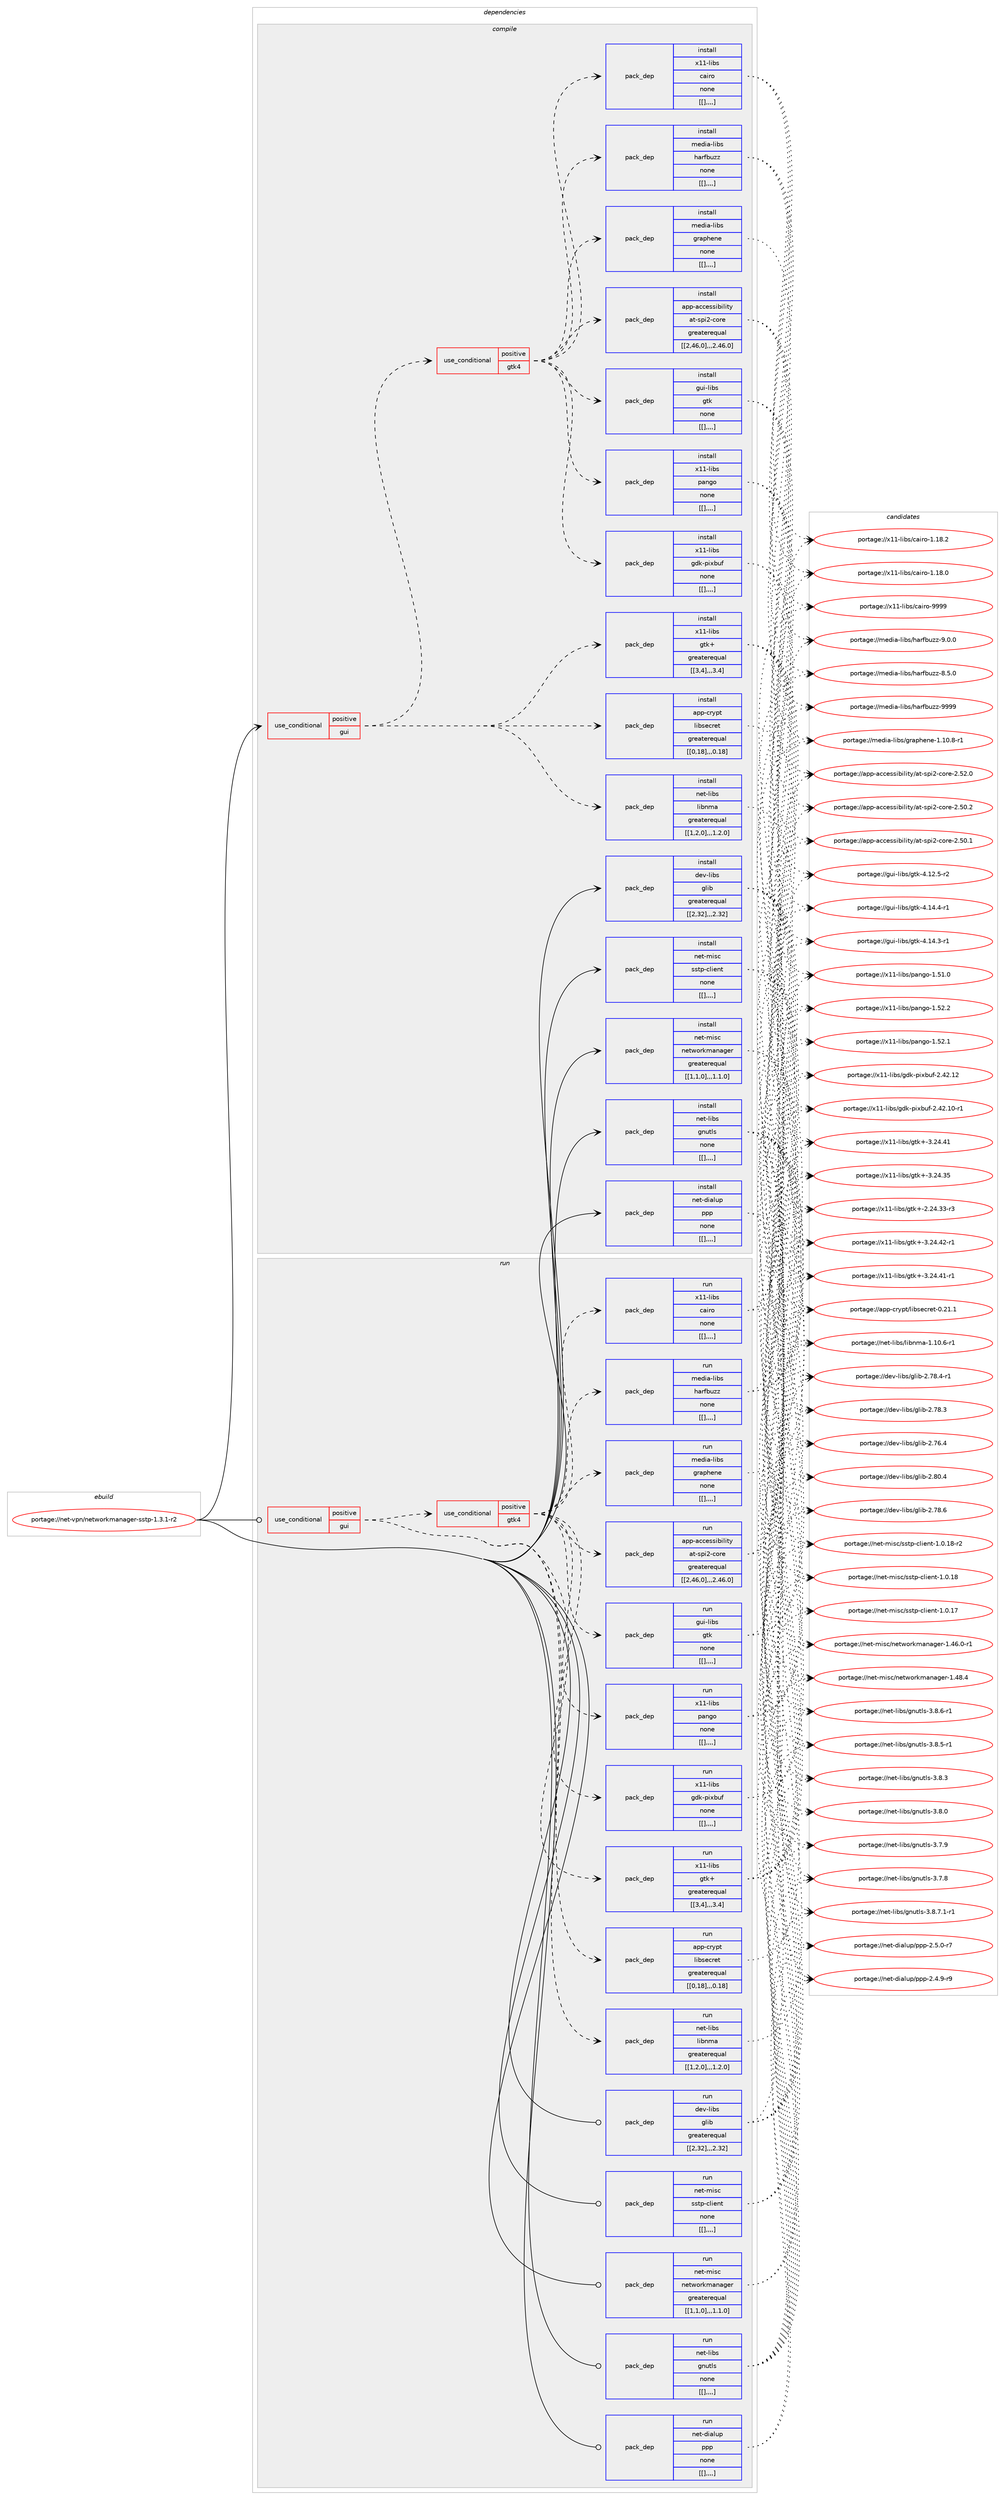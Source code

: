 digraph prolog {

# *************
# Graph options
# *************

newrank=true;
concentrate=true;
compound=true;
graph [rankdir=LR,fontname=Helvetica,fontsize=10,ranksep=1.5];#, ranksep=2.5, nodesep=0.2];
edge  [arrowhead=vee];
node  [fontname=Helvetica,fontsize=10];

# **********
# The ebuild
# **********

subgraph cluster_leftcol {
color=gray;
label=<<i>ebuild</i>>;
id [label="portage://net-vpn/networkmanager-sstp-1.3.1-r2", color=red, width=4, href="../net-vpn/networkmanager-sstp-1.3.1-r2.svg"];
}

# ****************
# The dependencies
# ****************

subgraph cluster_midcol {
color=gray;
label=<<i>dependencies</i>>;
subgraph cluster_compile {
fillcolor="#eeeeee";
style=filled;
label=<<i>compile</i>>;
subgraph cond105938 {
dependency402486 [label=<<TABLE BORDER="0" CELLBORDER="1" CELLSPACING="0" CELLPADDING="4"><TR><TD ROWSPAN="3" CELLPADDING="10">use_conditional</TD></TR><TR><TD>positive</TD></TR><TR><TD>gui</TD></TR></TABLE>>, shape=none, color=red];
subgraph pack293611 {
dependency402487 [label=<<TABLE BORDER="0" CELLBORDER="1" CELLSPACING="0" CELLPADDING="4" WIDTH="220"><TR><TD ROWSPAN="6" CELLPADDING="30">pack_dep</TD></TR><TR><TD WIDTH="110">install</TD></TR><TR><TD>net-libs</TD></TR><TR><TD>libnma</TD></TR><TR><TD>greaterequal</TD></TR><TR><TD>[[1,2,0],,,1.2.0]</TD></TR></TABLE>>, shape=none, color=blue];
}
dependency402486:e -> dependency402487:w [weight=20,style="dashed",arrowhead="vee"];
subgraph pack293612 {
dependency402488 [label=<<TABLE BORDER="0" CELLBORDER="1" CELLSPACING="0" CELLPADDING="4" WIDTH="220"><TR><TD ROWSPAN="6" CELLPADDING="30">pack_dep</TD></TR><TR><TD WIDTH="110">install</TD></TR><TR><TD>app-crypt</TD></TR><TR><TD>libsecret</TD></TR><TR><TD>greaterequal</TD></TR><TR><TD>[[0,18],,,0.18]</TD></TR></TABLE>>, shape=none, color=blue];
}
dependency402486:e -> dependency402488:w [weight=20,style="dashed",arrowhead="vee"];
subgraph pack293613 {
dependency402489 [label=<<TABLE BORDER="0" CELLBORDER="1" CELLSPACING="0" CELLPADDING="4" WIDTH="220"><TR><TD ROWSPAN="6" CELLPADDING="30">pack_dep</TD></TR><TR><TD WIDTH="110">install</TD></TR><TR><TD>x11-libs</TD></TR><TR><TD>gtk+</TD></TR><TR><TD>greaterequal</TD></TR><TR><TD>[[3,4],,,3.4]</TD></TR></TABLE>>, shape=none, color=blue];
}
dependency402486:e -> dependency402489:w [weight=20,style="dashed",arrowhead="vee"];
subgraph cond105939 {
dependency402490 [label=<<TABLE BORDER="0" CELLBORDER="1" CELLSPACING="0" CELLPADDING="4"><TR><TD ROWSPAN="3" CELLPADDING="10">use_conditional</TD></TR><TR><TD>positive</TD></TR><TR><TD>gtk4</TD></TR></TABLE>>, shape=none, color=red];
subgraph pack293614 {
dependency402491 [label=<<TABLE BORDER="0" CELLBORDER="1" CELLSPACING="0" CELLPADDING="4" WIDTH="220"><TR><TD ROWSPAN="6" CELLPADDING="30">pack_dep</TD></TR><TR><TD WIDTH="110">install</TD></TR><TR><TD>app-accessibility</TD></TR><TR><TD>at-spi2-core</TD></TR><TR><TD>greaterequal</TD></TR><TR><TD>[[2,46,0],,,2.46.0]</TD></TR></TABLE>>, shape=none, color=blue];
}
dependency402490:e -> dependency402491:w [weight=20,style="dashed",arrowhead="vee"];
subgraph pack293615 {
dependency402492 [label=<<TABLE BORDER="0" CELLBORDER="1" CELLSPACING="0" CELLPADDING="4" WIDTH="220"><TR><TD ROWSPAN="6" CELLPADDING="30">pack_dep</TD></TR><TR><TD WIDTH="110">install</TD></TR><TR><TD>media-libs</TD></TR><TR><TD>graphene</TD></TR><TR><TD>none</TD></TR><TR><TD>[[],,,,]</TD></TR></TABLE>>, shape=none, color=blue];
}
dependency402490:e -> dependency402492:w [weight=20,style="dashed",arrowhead="vee"];
subgraph pack293616 {
dependency402493 [label=<<TABLE BORDER="0" CELLBORDER="1" CELLSPACING="0" CELLPADDING="4" WIDTH="220"><TR><TD ROWSPAN="6" CELLPADDING="30">pack_dep</TD></TR><TR><TD WIDTH="110">install</TD></TR><TR><TD>media-libs</TD></TR><TR><TD>harfbuzz</TD></TR><TR><TD>none</TD></TR><TR><TD>[[],,,,]</TD></TR></TABLE>>, shape=none, color=blue];
}
dependency402490:e -> dependency402493:w [weight=20,style="dashed",arrowhead="vee"];
subgraph pack293617 {
dependency402494 [label=<<TABLE BORDER="0" CELLBORDER="1" CELLSPACING="0" CELLPADDING="4" WIDTH="220"><TR><TD ROWSPAN="6" CELLPADDING="30">pack_dep</TD></TR><TR><TD WIDTH="110">install</TD></TR><TR><TD>x11-libs</TD></TR><TR><TD>cairo</TD></TR><TR><TD>none</TD></TR><TR><TD>[[],,,,]</TD></TR></TABLE>>, shape=none, color=blue];
}
dependency402490:e -> dependency402494:w [weight=20,style="dashed",arrowhead="vee"];
subgraph pack293618 {
dependency402495 [label=<<TABLE BORDER="0" CELLBORDER="1" CELLSPACING="0" CELLPADDING="4" WIDTH="220"><TR><TD ROWSPAN="6" CELLPADDING="30">pack_dep</TD></TR><TR><TD WIDTH="110">install</TD></TR><TR><TD>x11-libs</TD></TR><TR><TD>gdk-pixbuf</TD></TR><TR><TD>none</TD></TR><TR><TD>[[],,,,]</TD></TR></TABLE>>, shape=none, color=blue];
}
dependency402490:e -> dependency402495:w [weight=20,style="dashed",arrowhead="vee"];
subgraph pack293619 {
dependency402496 [label=<<TABLE BORDER="0" CELLBORDER="1" CELLSPACING="0" CELLPADDING="4" WIDTH="220"><TR><TD ROWSPAN="6" CELLPADDING="30">pack_dep</TD></TR><TR><TD WIDTH="110">install</TD></TR><TR><TD>x11-libs</TD></TR><TR><TD>pango</TD></TR><TR><TD>none</TD></TR><TR><TD>[[],,,,]</TD></TR></TABLE>>, shape=none, color=blue];
}
dependency402490:e -> dependency402496:w [weight=20,style="dashed",arrowhead="vee"];
subgraph pack293620 {
dependency402497 [label=<<TABLE BORDER="0" CELLBORDER="1" CELLSPACING="0" CELLPADDING="4" WIDTH="220"><TR><TD ROWSPAN="6" CELLPADDING="30">pack_dep</TD></TR><TR><TD WIDTH="110">install</TD></TR><TR><TD>gui-libs</TD></TR><TR><TD>gtk</TD></TR><TR><TD>none</TD></TR><TR><TD>[[],,,,]</TD></TR></TABLE>>, shape=none, color=blue];
}
dependency402490:e -> dependency402497:w [weight=20,style="dashed",arrowhead="vee"];
}
dependency402486:e -> dependency402490:w [weight=20,style="dashed",arrowhead="vee"];
}
id:e -> dependency402486:w [weight=20,style="solid",arrowhead="vee"];
subgraph pack293621 {
dependency402498 [label=<<TABLE BORDER="0" CELLBORDER="1" CELLSPACING="0" CELLPADDING="4" WIDTH="220"><TR><TD ROWSPAN="6" CELLPADDING="30">pack_dep</TD></TR><TR><TD WIDTH="110">install</TD></TR><TR><TD>dev-libs</TD></TR><TR><TD>glib</TD></TR><TR><TD>greaterequal</TD></TR><TR><TD>[[2,32],,,2.32]</TD></TR></TABLE>>, shape=none, color=blue];
}
id:e -> dependency402498:w [weight=20,style="solid",arrowhead="vee"];
subgraph pack293622 {
dependency402499 [label=<<TABLE BORDER="0" CELLBORDER="1" CELLSPACING="0" CELLPADDING="4" WIDTH="220"><TR><TD ROWSPAN="6" CELLPADDING="30">pack_dep</TD></TR><TR><TD WIDTH="110">install</TD></TR><TR><TD>net-dialup</TD></TR><TR><TD>ppp</TD></TR><TR><TD>none</TD></TR><TR><TD>[[],,,,]</TD></TR></TABLE>>, shape=none, color=blue];
}
id:e -> dependency402499:w [weight=20,style="solid",arrowhead="vee"];
subgraph pack293623 {
dependency402500 [label=<<TABLE BORDER="0" CELLBORDER="1" CELLSPACING="0" CELLPADDING="4" WIDTH="220"><TR><TD ROWSPAN="6" CELLPADDING="30">pack_dep</TD></TR><TR><TD WIDTH="110">install</TD></TR><TR><TD>net-libs</TD></TR><TR><TD>gnutls</TD></TR><TR><TD>none</TD></TR><TR><TD>[[],,,,]</TD></TR></TABLE>>, shape=none, color=blue];
}
id:e -> dependency402500:w [weight=20,style="solid",arrowhead="vee"];
subgraph pack293624 {
dependency402501 [label=<<TABLE BORDER="0" CELLBORDER="1" CELLSPACING="0" CELLPADDING="4" WIDTH="220"><TR><TD ROWSPAN="6" CELLPADDING="30">pack_dep</TD></TR><TR><TD WIDTH="110">install</TD></TR><TR><TD>net-misc</TD></TR><TR><TD>networkmanager</TD></TR><TR><TD>greaterequal</TD></TR><TR><TD>[[1,1,0],,,1.1.0]</TD></TR></TABLE>>, shape=none, color=blue];
}
id:e -> dependency402501:w [weight=20,style="solid",arrowhead="vee"];
subgraph pack293625 {
dependency402502 [label=<<TABLE BORDER="0" CELLBORDER="1" CELLSPACING="0" CELLPADDING="4" WIDTH="220"><TR><TD ROWSPAN="6" CELLPADDING="30">pack_dep</TD></TR><TR><TD WIDTH="110">install</TD></TR><TR><TD>net-misc</TD></TR><TR><TD>sstp-client</TD></TR><TR><TD>none</TD></TR><TR><TD>[[],,,,]</TD></TR></TABLE>>, shape=none, color=blue];
}
id:e -> dependency402502:w [weight=20,style="solid",arrowhead="vee"];
}
subgraph cluster_compileandrun {
fillcolor="#eeeeee";
style=filled;
label=<<i>compile and run</i>>;
}
subgraph cluster_run {
fillcolor="#eeeeee";
style=filled;
label=<<i>run</i>>;
subgraph cond105940 {
dependency402503 [label=<<TABLE BORDER="0" CELLBORDER="1" CELLSPACING="0" CELLPADDING="4"><TR><TD ROWSPAN="3" CELLPADDING="10">use_conditional</TD></TR><TR><TD>positive</TD></TR><TR><TD>gui</TD></TR></TABLE>>, shape=none, color=red];
subgraph pack293626 {
dependency402504 [label=<<TABLE BORDER="0" CELLBORDER="1" CELLSPACING="0" CELLPADDING="4" WIDTH="220"><TR><TD ROWSPAN="6" CELLPADDING="30">pack_dep</TD></TR><TR><TD WIDTH="110">run</TD></TR><TR><TD>net-libs</TD></TR><TR><TD>libnma</TD></TR><TR><TD>greaterequal</TD></TR><TR><TD>[[1,2,0],,,1.2.0]</TD></TR></TABLE>>, shape=none, color=blue];
}
dependency402503:e -> dependency402504:w [weight=20,style="dashed",arrowhead="vee"];
subgraph pack293627 {
dependency402505 [label=<<TABLE BORDER="0" CELLBORDER="1" CELLSPACING="0" CELLPADDING="4" WIDTH="220"><TR><TD ROWSPAN="6" CELLPADDING="30">pack_dep</TD></TR><TR><TD WIDTH="110">run</TD></TR><TR><TD>app-crypt</TD></TR><TR><TD>libsecret</TD></TR><TR><TD>greaterequal</TD></TR><TR><TD>[[0,18],,,0.18]</TD></TR></TABLE>>, shape=none, color=blue];
}
dependency402503:e -> dependency402505:w [weight=20,style="dashed",arrowhead="vee"];
subgraph pack293628 {
dependency402506 [label=<<TABLE BORDER="0" CELLBORDER="1" CELLSPACING="0" CELLPADDING="4" WIDTH="220"><TR><TD ROWSPAN="6" CELLPADDING="30">pack_dep</TD></TR><TR><TD WIDTH="110">run</TD></TR><TR><TD>x11-libs</TD></TR><TR><TD>gtk+</TD></TR><TR><TD>greaterequal</TD></TR><TR><TD>[[3,4],,,3.4]</TD></TR></TABLE>>, shape=none, color=blue];
}
dependency402503:e -> dependency402506:w [weight=20,style="dashed",arrowhead="vee"];
subgraph cond105941 {
dependency402507 [label=<<TABLE BORDER="0" CELLBORDER="1" CELLSPACING="0" CELLPADDING="4"><TR><TD ROWSPAN="3" CELLPADDING="10">use_conditional</TD></TR><TR><TD>positive</TD></TR><TR><TD>gtk4</TD></TR></TABLE>>, shape=none, color=red];
subgraph pack293629 {
dependency402508 [label=<<TABLE BORDER="0" CELLBORDER="1" CELLSPACING="0" CELLPADDING="4" WIDTH="220"><TR><TD ROWSPAN="6" CELLPADDING="30">pack_dep</TD></TR><TR><TD WIDTH="110">run</TD></TR><TR><TD>app-accessibility</TD></TR><TR><TD>at-spi2-core</TD></TR><TR><TD>greaterequal</TD></TR><TR><TD>[[2,46,0],,,2.46.0]</TD></TR></TABLE>>, shape=none, color=blue];
}
dependency402507:e -> dependency402508:w [weight=20,style="dashed",arrowhead="vee"];
subgraph pack293630 {
dependency402509 [label=<<TABLE BORDER="0" CELLBORDER="1" CELLSPACING="0" CELLPADDING="4" WIDTH="220"><TR><TD ROWSPAN="6" CELLPADDING="30">pack_dep</TD></TR><TR><TD WIDTH="110">run</TD></TR><TR><TD>media-libs</TD></TR><TR><TD>graphene</TD></TR><TR><TD>none</TD></TR><TR><TD>[[],,,,]</TD></TR></TABLE>>, shape=none, color=blue];
}
dependency402507:e -> dependency402509:w [weight=20,style="dashed",arrowhead="vee"];
subgraph pack293631 {
dependency402510 [label=<<TABLE BORDER="0" CELLBORDER="1" CELLSPACING="0" CELLPADDING="4" WIDTH="220"><TR><TD ROWSPAN="6" CELLPADDING="30">pack_dep</TD></TR><TR><TD WIDTH="110">run</TD></TR><TR><TD>media-libs</TD></TR><TR><TD>harfbuzz</TD></TR><TR><TD>none</TD></TR><TR><TD>[[],,,,]</TD></TR></TABLE>>, shape=none, color=blue];
}
dependency402507:e -> dependency402510:w [weight=20,style="dashed",arrowhead="vee"];
subgraph pack293632 {
dependency402511 [label=<<TABLE BORDER="0" CELLBORDER="1" CELLSPACING="0" CELLPADDING="4" WIDTH="220"><TR><TD ROWSPAN="6" CELLPADDING="30">pack_dep</TD></TR><TR><TD WIDTH="110">run</TD></TR><TR><TD>x11-libs</TD></TR><TR><TD>cairo</TD></TR><TR><TD>none</TD></TR><TR><TD>[[],,,,]</TD></TR></TABLE>>, shape=none, color=blue];
}
dependency402507:e -> dependency402511:w [weight=20,style="dashed",arrowhead="vee"];
subgraph pack293633 {
dependency402512 [label=<<TABLE BORDER="0" CELLBORDER="1" CELLSPACING="0" CELLPADDING="4" WIDTH="220"><TR><TD ROWSPAN="6" CELLPADDING="30">pack_dep</TD></TR><TR><TD WIDTH="110">run</TD></TR><TR><TD>x11-libs</TD></TR><TR><TD>gdk-pixbuf</TD></TR><TR><TD>none</TD></TR><TR><TD>[[],,,,]</TD></TR></TABLE>>, shape=none, color=blue];
}
dependency402507:e -> dependency402512:w [weight=20,style="dashed",arrowhead="vee"];
subgraph pack293634 {
dependency402513 [label=<<TABLE BORDER="0" CELLBORDER="1" CELLSPACING="0" CELLPADDING="4" WIDTH="220"><TR><TD ROWSPAN="6" CELLPADDING="30">pack_dep</TD></TR><TR><TD WIDTH="110">run</TD></TR><TR><TD>x11-libs</TD></TR><TR><TD>pango</TD></TR><TR><TD>none</TD></TR><TR><TD>[[],,,,]</TD></TR></TABLE>>, shape=none, color=blue];
}
dependency402507:e -> dependency402513:w [weight=20,style="dashed",arrowhead="vee"];
subgraph pack293635 {
dependency402514 [label=<<TABLE BORDER="0" CELLBORDER="1" CELLSPACING="0" CELLPADDING="4" WIDTH="220"><TR><TD ROWSPAN="6" CELLPADDING="30">pack_dep</TD></TR><TR><TD WIDTH="110">run</TD></TR><TR><TD>gui-libs</TD></TR><TR><TD>gtk</TD></TR><TR><TD>none</TD></TR><TR><TD>[[],,,,]</TD></TR></TABLE>>, shape=none, color=blue];
}
dependency402507:e -> dependency402514:w [weight=20,style="dashed",arrowhead="vee"];
}
dependency402503:e -> dependency402507:w [weight=20,style="dashed",arrowhead="vee"];
}
id:e -> dependency402503:w [weight=20,style="solid",arrowhead="odot"];
subgraph pack293636 {
dependency402515 [label=<<TABLE BORDER="0" CELLBORDER="1" CELLSPACING="0" CELLPADDING="4" WIDTH="220"><TR><TD ROWSPAN="6" CELLPADDING="30">pack_dep</TD></TR><TR><TD WIDTH="110">run</TD></TR><TR><TD>dev-libs</TD></TR><TR><TD>glib</TD></TR><TR><TD>greaterequal</TD></TR><TR><TD>[[2,32],,,2.32]</TD></TR></TABLE>>, shape=none, color=blue];
}
id:e -> dependency402515:w [weight=20,style="solid",arrowhead="odot"];
subgraph pack293637 {
dependency402516 [label=<<TABLE BORDER="0" CELLBORDER="1" CELLSPACING="0" CELLPADDING="4" WIDTH="220"><TR><TD ROWSPAN="6" CELLPADDING="30">pack_dep</TD></TR><TR><TD WIDTH="110">run</TD></TR><TR><TD>net-dialup</TD></TR><TR><TD>ppp</TD></TR><TR><TD>none</TD></TR><TR><TD>[[],,,,]</TD></TR></TABLE>>, shape=none, color=blue];
}
id:e -> dependency402516:w [weight=20,style="solid",arrowhead="odot"];
subgraph pack293638 {
dependency402517 [label=<<TABLE BORDER="0" CELLBORDER="1" CELLSPACING="0" CELLPADDING="4" WIDTH="220"><TR><TD ROWSPAN="6" CELLPADDING="30">pack_dep</TD></TR><TR><TD WIDTH="110">run</TD></TR><TR><TD>net-libs</TD></TR><TR><TD>gnutls</TD></TR><TR><TD>none</TD></TR><TR><TD>[[],,,,]</TD></TR></TABLE>>, shape=none, color=blue];
}
id:e -> dependency402517:w [weight=20,style="solid",arrowhead="odot"];
subgraph pack293639 {
dependency402518 [label=<<TABLE BORDER="0" CELLBORDER="1" CELLSPACING="0" CELLPADDING="4" WIDTH="220"><TR><TD ROWSPAN="6" CELLPADDING="30">pack_dep</TD></TR><TR><TD WIDTH="110">run</TD></TR><TR><TD>net-misc</TD></TR><TR><TD>networkmanager</TD></TR><TR><TD>greaterequal</TD></TR><TR><TD>[[1,1,0],,,1.1.0]</TD></TR></TABLE>>, shape=none, color=blue];
}
id:e -> dependency402518:w [weight=20,style="solid",arrowhead="odot"];
subgraph pack293640 {
dependency402519 [label=<<TABLE BORDER="0" CELLBORDER="1" CELLSPACING="0" CELLPADDING="4" WIDTH="220"><TR><TD ROWSPAN="6" CELLPADDING="30">pack_dep</TD></TR><TR><TD WIDTH="110">run</TD></TR><TR><TD>net-misc</TD></TR><TR><TD>sstp-client</TD></TR><TR><TD>none</TD></TR><TR><TD>[[],,,,]</TD></TR></TABLE>>, shape=none, color=blue];
}
id:e -> dependency402519:w [weight=20,style="solid",arrowhead="odot"];
}
}

# **************
# The candidates
# **************

subgraph cluster_choices {
rank=same;
color=gray;
label=<<i>candidates</i>>;

subgraph choice293611 {
color=black;
nodesep=1;
choice1101011164510810598115471081059811010997454946494846544511449 [label="portage://net-libs/libnma-1.10.6-r1", color=red, width=4,href="../net-libs/libnma-1.10.6-r1.svg"];
dependency402487:e -> choice1101011164510810598115471081059811010997454946494846544511449:w [style=dotted,weight="100"];
}
subgraph choice293612 {
color=black;
nodesep=1;
choice97112112459911412111211647108105981151019911410111645484650494649 [label="portage://app-crypt/libsecret-0.21.1", color=red, width=4,href="../app-crypt/libsecret-0.21.1.svg"];
dependency402488:e -> choice97112112459911412111211647108105981151019911410111645484650494649:w [style=dotted,weight="100"];
}
subgraph choice293613 {
color=black;
nodesep=1;
choice12049494510810598115471031161074345514650524652504511449 [label="portage://x11-libs/gtk+-3.24.42-r1", color=red, width=4,href="../x11-libs/gtk+-3.24.42-r1.svg"];
choice12049494510810598115471031161074345514650524652494511449 [label="portage://x11-libs/gtk+-3.24.41-r1", color=red, width=4,href="../x11-libs/gtk+-3.24.41-r1.svg"];
choice1204949451081059811547103116107434551465052465249 [label="portage://x11-libs/gtk+-3.24.41", color=red, width=4,href="../x11-libs/gtk+-3.24.41.svg"];
choice1204949451081059811547103116107434551465052465153 [label="portage://x11-libs/gtk+-3.24.35", color=red, width=4,href="../x11-libs/gtk+-3.24.35.svg"];
choice12049494510810598115471031161074345504650524651514511451 [label="portage://x11-libs/gtk+-2.24.33-r3", color=red, width=4,href="../x11-libs/gtk+-2.24.33-r3.svg"];
dependency402489:e -> choice12049494510810598115471031161074345514650524652504511449:w [style=dotted,weight="100"];
dependency402489:e -> choice12049494510810598115471031161074345514650524652494511449:w [style=dotted,weight="100"];
dependency402489:e -> choice1204949451081059811547103116107434551465052465249:w [style=dotted,weight="100"];
dependency402489:e -> choice1204949451081059811547103116107434551465052465153:w [style=dotted,weight="100"];
dependency402489:e -> choice12049494510810598115471031161074345504650524651514511451:w [style=dotted,weight="100"];
}
subgraph choice293614 {
color=black;
nodesep=1;
choice97112112459799991011151151059810510810511612147971164511511210550459911111410145504653504648 [label="portage://app-accessibility/at-spi2-core-2.52.0", color=red, width=4,href="../app-accessibility/at-spi2-core-2.52.0.svg"];
choice97112112459799991011151151059810510810511612147971164511511210550459911111410145504653484650 [label="portage://app-accessibility/at-spi2-core-2.50.2", color=red, width=4,href="../app-accessibility/at-spi2-core-2.50.2.svg"];
choice97112112459799991011151151059810510810511612147971164511511210550459911111410145504653484649 [label="portage://app-accessibility/at-spi2-core-2.50.1", color=red, width=4,href="../app-accessibility/at-spi2-core-2.50.1.svg"];
dependency402491:e -> choice97112112459799991011151151059810510810511612147971164511511210550459911111410145504653504648:w [style=dotted,weight="100"];
dependency402491:e -> choice97112112459799991011151151059810510810511612147971164511511210550459911111410145504653484650:w [style=dotted,weight="100"];
dependency402491:e -> choice97112112459799991011151151059810510810511612147971164511511210550459911111410145504653484649:w [style=dotted,weight="100"];
}
subgraph choice293615 {
color=black;
nodesep=1;
choice1091011001059745108105981154710311497112104101110101454946494846564511449 [label="portage://media-libs/graphene-1.10.8-r1", color=red, width=4,href="../media-libs/graphene-1.10.8-r1.svg"];
dependency402492:e -> choice1091011001059745108105981154710311497112104101110101454946494846564511449:w [style=dotted,weight="100"];
}
subgraph choice293616 {
color=black;
nodesep=1;
choice1091011001059745108105981154710497114102981171221224557575757 [label="portage://media-libs/harfbuzz-9999", color=red, width=4,href="../media-libs/harfbuzz-9999.svg"];
choice109101100105974510810598115471049711410298117122122455746484648 [label="portage://media-libs/harfbuzz-9.0.0", color=red, width=4,href="../media-libs/harfbuzz-9.0.0.svg"];
choice109101100105974510810598115471049711410298117122122455646534648 [label="portage://media-libs/harfbuzz-8.5.0", color=red, width=4,href="../media-libs/harfbuzz-8.5.0.svg"];
dependency402493:e -> choice1091011001059745108105981154710497114102981171221224557575757:w [style=dotted,weight="100"];
dependency402493:e -> choice109101100105974510810598115471049711410298117122122455746484648:w [style=dotted,weight="100"];
dependency402493:e -> choice109101100105974510810598115471049711410298117122122455646534648:w [style=dotted,weight="100"];
}
subgraph choice293617 {
color=black;
nodesep=1;
choice120494945108105981154799971051141114557575757 [label="portage://x11-libs/cairo-9999", color=red, width=4,href="../x11-libs/cairo-9999.svg"];
choice1204949451081059811547999710511411145494649564650 [label="portage://x11-libs/cairo-1.18.2", color=red, width=4,href="../x11-libs/cairo-1.18.2.svg"];
choice1204949451081059811547999710511411145494649564648 [label="portage://x11-libs/cairo-1.18.0", color=red, width=4,href="../x11-libs/cairo-1.18.0.svg"];
dependency402494:e -> choice120494945108105981154799971051141114557575757:w [style=dotted,weight="100"];
dependency402494:e -> choice1204949451081059811547999710511411145494649564650:w [style=dotted,weight="100"];
dependency402494:e -> choice1204949451081059811547999710511411145494649564648:w [style=dotted,weight="100"];
}
subgraph choice293618 {
color=black;
nodesep=1;
choice120494945108105981154710310010745112105120981171024550465250464950 [label="portage://x11-libs/gdk-pixbuf-2.42.12", color=red, width=4,href="../x11-libs/gdk-pixbuf-2.42.12.svg"];
choice1204949451081059811547103100107451121051209811710245504652504649484511449 [label="portage://x11-libs/gdk-pixbuf-2.42.10-r1", color=red, width=4,href="../x11-libs/gdk-pixbuf-2.42.10-r1.svg"];
dependency402495:e -> choice120494945108105981154710310010745112105120981171024550465250464950:w [style=dotted,weight="100"];
dependency402495:e -> choice1204949451081059811547103100107451121051209811710245504652504649484511449:w [style=dotted,weight="100"];
}
subgraph choice293619 {
color=black;
nodesep=1;
choice12049494510810598115471129711010311145494653504650 [label="portage://x11-libs/pango-1.52.2", color=red, width=4,href="../x11-libs/pango-1.52.2.svg"];
choice12049494510810598115471129711010311145494653504649 [label="portage://x11-libs/pango-1.52.1", color=red, width=4,href="../x11-libs/pango-1.52.1.svg"];
choice12049494510810598115471129711010311145494653494648 [label="portage://x11-libs/pango-1.51.0", color=red, width=4,href="../x11-libs/pango-1.51.0.svg"];
dependency402496:e -> choice12049494510810598115471129711010311145494653504650:w [style=dotted,weight="100"];
dependency402496:e -> choice12049494510810598115471129711010311145494653504649:w [style=dotted,weight="100"];
dependency402496:e -> choice12049494510810598115471129711010311145494653494648:w [style=dotted,weight="100"];
}
subgraph choice293620 {
color=black;
nodesep=1;
choice103117105451081059811547103116107455246495246524511449 [label="portage://gui-libs/gtk-4.14.4-r1", color=red, width=4,href="../gui-libs/gtk-4.14.4-r1.svg"];
choice103117105451081059811547103116107455246495246514511449 [label="portage://gui-libs/gtk-4.14.3-r1", color=red, width=4,href="../gui-libs/gtk-4.14.3-r1.svg"];
choice103117105451081059811547103116107455246495046534511450 [label="portage://gui-libs/gtk-4.12.5-r2", color=red, width=4,href="../gui-libs/gtk-4.12.5-r2.svg"];
dependency402497:e -> choice103117105451081059811547103116107455246495246524511449:w [style=dotted,weight="100"];
dependency402497:e -> choice103117105451081059811547103116107455246495246514511449:w [style=dotted,weight="100"];
dependency402497:e -> choice103117105451081059811547103116107455246495046534511450:w [style=dotted,weight="100"];
}
subgraph choice293621 {
color=black;
nodesep=1;
choice1001011184510810598115471031081059845504656484652 [label="portage://dev-libs/glib-2.80.4", color=red, width=4,href="../dev-libs/glib-2.80.4.svg"];
choice1001011184510810598115471031081059845504655564654 [label="portage://dev-libs/glib-2.78.6", color=red, width=4,href="../dev-libs/glib-2.78.6.svg"];
choice10010111845108105981154710310810598455046555646524511449 [label="portage://dev-libs/glib-2.78.4-r1", color=red, width=4,href="../dev-libs/glib-2.78.4-r1.svg"];
choice1001011184510810598115471031081059845504655564651 [label="portage://dev-libs/glib-2.78.3", color=red, width=4,href="../dev-libs/glib-2.78.3.svg"];
choice1001011184510810598115471031081059845504655544652 [label="portage://dev-libs/glib-2.76.4", color=red, width=4,href="../dev-libs/glib-2.76.4.svg"];
dependency402498:e -> choice1001011184510810598115471031081059845504656484652:w [style=dotted,weight="100"];
dependency402498:e -> choice1001011184510810598115471031081059845504655564654:w [style=dotted,weight="100"];
dependency402498:e -> choice10010111845108105981154710310810598455046555646524511449:w [style=dotted,weight="100"];
dependency402498:e -> choice1001011184510810598115471031081059845504655564651:w [style=dotted,weight="100"];
dependency402498:e -> choice1001011184510810598115471031081059845504655544652:w [style=dotted,weight="100"];
}
subgraph choice293622 {
color=black;
nodesep=1;
choice1101011164510010597108117112471121121124550465346484511455 [label="portage://net-dialup/ppp-2.5.0-r7", color=red, width=4,href="../net-dialup/ppp-2.5.0-r7.svg"];
choice1101011164510010597108117112471121121124550465246574511457 [label="portage://net-dialup/ppp-2.4.9-r9", color=red, width=4,href="../net-dialup/ppp-2.4.9-r9.svg"];
dependency402499:e -> choice1101011164510010597108117112471121121124550465346484511455:w [style=dotted,weight="100"];
dependency402499:e -> choice1101011164510010597108117112471121121124550465246574511457:w [style=dotted,weight="100"];
}
subgraph choice293623 {
color=black;
nodesep=1;
choice11010111645108105981154710311011711610811545514656465546494511449 [label="portage://net-libs/gnutls-3.8.7.1-r1", color=red, width=4,href="../net-libs/gnutls-3.8.7.1-r1.svg"];
choice1101011164510810598115471031101171161081154551465646544511449 [label="portage://net-libs/gnutls-3.8.6-r1", color=red, width=4,href="../net-libs/gnutls-3.8.6-r1.svg"];
choice1101011164510810598115471031101171161081154551465646534511449 [label="portage://net-libs/gnutls-3.8.5-r1", color=red, width=4,href="../net-libs/gnutls-3.8.5-r1.svg"];
choice110101116451081059811547103110117116108115455146564651 [label="portage://net-libs/gnutls-3.8.3", color=red, width=4,href="../net-libs/gnutls-3.8.3.svg"];
choice110101116451081059811547103110117116108115455146564648 [label="portage://net-libs/gnutls-3.8.0", color=red, width=4,href="../net-libs/gnutls-3.8.0.svg"];
choice110101116451081059811547103110117116108115455146554657 [label="portage://net-libs/gnutls-3.7.9", color=red, width=4,href="../net-libs/gnutls-3.7.9.svg"];
choice110101116451081059811547103110117116108115455146554656 [label="portage://net-libs/gnutls-3.7.8", color=red, width=4,href="../net-libs/gnutls-3.7.8.svg"];
dependency402500:e -> choice11010111645108105981154710311011711610811545514656465546494511449:w [style=dotted,weight="100"];
dependency402500:e -> choice1101011164510810598115471031101171161081154551465646544511449:w [style=dotted,weight="100"];
dependency402500:e -> choice1101011164510810598115471031101171161081154551465646534511449:w [style=dotted,weight="100"];
dependency402500:e -> choice110101116451081059811547103110117116108115455146564651:w [style=dotted,weight="100"];
dependency402500:e -> choice110101116451081059811547103110117116108115455146564648:w [style=dotted,weight="100"];
dependency402500:e -> choice110101116451081059811547103110117116108115455146554657:w [style=dotted,weight="100"];
dependency402500:e -> choice110101116451081059811547103110117116108115455146554656:w [style=dotted,weight="100"];
}
subgraph choice293624 {
color=black;
nodesep=1;
choice110101116451091051159947110101116119111114107109971109710310111445494652564652 [label="portage://net-misc/networkmanager-1.48.4", color=red, width=4,href="../net-misc/networkmanager-1.48.4.svg"];
choice1101011164510910511599471101011161191111141071099711097103101114454946525446484511449 [label="portage://net-misc/networkmanager-1.46.0-r1", color=red, width=4,href="../net-misc/networkmanager-1.46.0-r1.svg"];
dependency402501:e -> choice110101116451091051159947110101116119111114107109971109710310111445494652564652:w [style=dotted,weight="100"];
dependency402501:e -> choice1101011164510910511599471101011161191111141071099711097103101114454946525446484511449:w [style=dotted,weight="100"];
}
subgraph choice293625 {
color=black;
nodesep=1;
choice1101011164510910511599471151151161124599108105101110116454946484649564511450 [label="portage://net-misc/sstp-client-1.0.18-r2", color=red, width=4,href="../net-misc/sstp-client-1.0.18-r2.svg"];
choice110101116451091051159947115115116112459910810510111011645494648464956 [label="portage://net-misc/sstp-client-1.0.18", color=red, width=4,href="../net-misc/sstp-client-1.0.18.svg"];
choice110101116451091051159947115115116112459910810510111011645494648464955 [label="portage://net-misc/sstp-client-1.0.17", color=red, width=4,href="../net-misc/sstp-client-1.0.17.svg"];
dependency402502:e -> choice1101011164510910511599471151151161124599108105101110116454946484649564511450:w [style=dotted,weight="100"];
dependency402502:e -> choice110101116451091051159947115115116112459910810510111011645494648464956:w [style=dotted,weight="100"];
dependency402502:e -> choice110101116451091051159947115115116112459910810510111011645494648464955:w [style=dotted,weight="100"];
}
subgraph choice293626 {
color=black;
nodesep=1;
choice1101011164510810598115471081059811010997454946494846544511449 [label="portage://net-libs/libnma-1.10.6-r1", color=red, width=4,href="../net-libs/libnma-1.10.6-r1.svg"];
dependency402504:e -> choice1101011164510810598115471081059811010997454946494846544511449:w [style=dotted,weight="100"];
}
subgraph choice293627 {
color=black;
nodesep=1;
choice97112112459911412111211647108105981151019911410111645484650494649 [label="portage://app-crypt/libsecret-0.21.1", color=red, width=4,href="../app-crypt/libsecret-0.21.1.svg"];
dependency402505:e -> choice97112112459911412111211647108105981151019911410111645484650494649:w [style=dotted,weight="100"];
}
subgraph choice293628 {
color=black;
nodesep=1;
choice12049494510810598115471031161074345514650524652504511449 [label="portage://x11-libs/gtk+-3.24.42-r1", color=red, width=4,href="../x11-libs/gtk+-3.24.42-r1.svg"];
choice12049494510810598115471031161074345514650524652494511449 [label="portage://x11-libs/gtk+-3.24.41-r1", color=red, width=4,href="../x11-libs/gtk+-3.24.41-r1.svg"];
choice1204949451081059811547103116107434551465052465249 [label="portage://x11-libs/gtk+-3.24.41", color=red, width=4,href="../x11-libs/gtk+-3.24.41.svg"];
choice1204949451081059811547103116107434551465052465153 [label="portage://x11-libs/gtk+-3.24.35", color=red, width=4,href="../x11-libs/gtk+-3.24.35.svg"];
choice12049494510810598115471031161074345504650524651514511451 [label="portage://x11-libs/gtk+-2.24.33-r3", color=red, width=4,href="../x11-libs/gtk+-2.24.33-r3.svg"];
dependency402506:e -> choice12049494510810598115471031161074345514650524652504511449:w [style=dotted,weight="100"];
dependency402506:e -> choice12049494510810598115471031161074345514650524652494511449:w [style=dotted,weight="100"];
dependency402506:e -> choice1204949451081059811547103116107434551465052465249:w [style=dotted,weight="100"];
dependency402506:e -> choice1204949451081059811547103116107434551465052465153:w [style=dotted,weight="100"];
dependency402506:e -> choice12049494510810598115471031161074345504650524651514511451:w [style=dotted,weight="100"];
}
subgraph choice293629 {
color=black;
nodesep=1;
choice97112112459799991011151151059810510810511612147971164511511210550459911111410145504653504648 [label="portage://app-accessibility/at-spi2-core-2.52.0", color=red, width=4,href="../app-accessibility/at-spi2-core-2.52.0.svg"];
choice97112112459799991011151151059810510810511612147971164511511210550459911111410145504653484650 [label="portage://app-accessibility/at-spi2-core-2.50.2", color=red, width=4,href="../app-accessibility/at-spi2-core-2.50.2.svg"];
choice97112112459799991011151151059810510810511612147971164511511210550459911111410145504653484649 [label="portage://app-accessibility/at-spi2-core-2.50.1", color=red, width=4,href="../app-accessibility/at-spi2-core-2.50.1.svg"];
dependency402508:e -> choice97112112459799991011151151059810510810511612147971164511511210550459911111410145504653504648:w [style=dotted,weight="100"];
dependency402508:e -> choice97112112459799991011151151059810510810511612147971164511511210550459911111410145504653484650:w [style=dotted,weight="100"];
dependency402508:e -> choice97112112459799991011151151059810510810511612147971164511511210550459911111410145504653484649:w [style=dotted,weight="100"];
}
subgraph choice293630 {
color=black;
nodesep=1;
choice1091011001059745108105981154710311497112104101110101454946494846564511449 [label="portage://media-libs/graphene-1.10.8-r1", color=red, width=4,href="../media-libs/graphene-1.10.8-r1.svg"];
dependency402509:e -> choice1091011001059745108105981154710311497112104101110101454946494846564511449:w [style=dotted,weight="100"];
}
subgraph choice293631 {
color=black;
nodesep=1;
choice1091011001059745108105981154710497114102981171221224557575757 [label="portage://media-libs/harfbuzz-9999", color=red, width=4,href="../media-libs/harfbuzz-9999.svg"];
choice109101100105974510810598115471049711410298117122122455746484648 [label="portage://media-libs/harfbuzz-9.0.0", color=red, width=4,href="../media-libs/harfbuzz-9.0.0.svg"];
choice109101100105974510810598115471049711410298117122122455646534648 [label="portage://media-libs/harfbuzz-8.5.0", color=red, width=4,href="../media-libs/harfbuzz-8.5.0.svg"];
dependency402510:e -> choice1091011001059745108105981154710497114102981171221224557575757:w [style=dotted,weight="100"];
dependency402510:e -> choice109101100105974510810598115471049711410298117122122455746484648:w [style=dotted,weight="100"];
dependency402510:e -> choice109101100105974510810598115471049711410298117122122455646534648:w [style=dotted,weight="100"];
}
subgraph choice293632 {
color=black;
nodesep=1;
choice120494945108105981154799971051141114557575757 [label="portage://x11-libs/cairo-9999", color=red, width=4,href="../x11-libs/cairo-9999.svg"];
choice1204949451081059811547999710511411145494649564650 [label="portage://x11-libs/cairo-1.18.2", color=red, width=4,href="../x11-libs/cairo-1.18.2.svg"];
choice1204949451081059811547999710511411145494649564648 [label="portage://x11-libs/cairo-1.18.0", color=red, width=4,href="../x11-libs/cairo-1.18.0.svg"];
dependency402511:e -> choice120494945108105981154799971051141114557575757:w [style=dotted,weight="100"];
dependency402511:e -> choice1204949451081059811547999710511411145494649564650:w [style=dotted,weight="100"];
dependency402511:e -> choice1204949451081059811547999710511411145494649564648:w [style=dotted,weight="100"];
}
subgraph choice293633 {
color=black;
nodesep=1;
choice120494945108105981154710310010745112105120981171024550465250464950 [label="portage://x11-libs/gdk-pixbuf-2.42.12", color=red, width=4,href="../x11-libs/gdk-pixbuf-2.42.12.svg"];
choice1204949451081059811547103100107451121051209811710245504652504649484511449 [label="portage://x11-libs/gdk-pixbuf-2.42.10-r1", color=red, width=4,href="../x11-libs/gdk-pixbuf-2.42.10-r1.svg"];
dependency402512:e -> choice120494945108105981154710310010745112105120981171024550465250464950:w [style=dotted,weight="100"];
dependency402512:e -> choice1204949451081059811547103100107451121051209811710245504652504649484511449:w [style=dotted,weight="100"];
}
subgraph choice293634 {
color=black;
nodesep=1;
choice12049494510810598115471129711010311145494653504650 [label="portage://x11-libs/pango-1.52.2", color=red, width=4,href="../x11-libs/pango-1.52.2.svg"];
choice12049494510810598115471129711010311145494653504649 [label="portage://x11-libs/pango-1.52.1", color=red, width=4,href="../x11-libs/pango-1.52.1.svg"];
choice12049494510810598115471129711010311145494653494648 [label="portage://x11-libs/pango-1.51.0", color=red, width=4,href="../x11-libs/pango-1.51.0.svg"];
dependency402513:e -> choice12049494510810598115471129711010311145494653504650:w [style=dotted,weight="100"];
dependency402513:e -> choice12049494510810598115471129711010311145494653504649:w [style=dotted,weight="100"];
dependency402513:e -> choice12049494510810598115471129711010311145494653494648:w [style=dotted,weight="100"];
}
subgraph choice293635 {
color=black;
nodesep=1;
choice103117105451081059811547103116107455246495246524511449 [label="portage://gui-libs/gtk-4.14.4-r1", color=red, width=4,href="../gui-libs/gtk-4.14.4-r1.svg"];
choice103117105451081059811547103116107455246495246514511449 [label="portage://gui-libs/gtk-4.14.3-r1", color=red, width=4,href="../gui-libs/gtk-4.14.3-r1.svg"];
choice103117105451081059811547103116107455246495046534511450 [label="portage://gui-libs/gtk-4.12.5-r2", color=red, width=4,href="../gui-libs/gtk-4.12.5-r2.svg"];
dependency402514:e -> choice103117105451081059811547103116107455246495246524511449:w [style=dotted,weight="100"];
dependency402514:e -> choice103117105451081059811547103116107455246495246514511449:w [style=dotted,weight="100"];
dependency402514:e -> choice103117105451081059811547103116107455246495046534511450:w [style=dotted,weight="100"];
}
subgraph choice293636 {
color=black;
nodesep=1;
choice1001011184510810598115471031081059845504656484652 [label="portage://dev-libs/glib-2.80.4", color=red, width=4,href="../dev-libs/glib-2.80.4.svg"];
choice1001011184510810598115471031081059845504655564654 [label="portage://dev-libs/glib-2.78.6", color=red, width=4,href="../dev-libs/glib-2.78.6.svg"];
choice10010111845108105981154710310810598455046555646524511449 [label="portage://dev-libs/glib-2.78.4-r1", color=red, width=4,href="../dev-libs/glib-2.78.4-r1.svg"];
choice1001011184510810598115471031081059845504655564651 [label="portage://dev-libs/glib-2.78.3", color=red, width=4,href="../dev-libs/glib-2.78.3.svg"];
choice1001011184510810598115471031081059845504655544652 [label="portage://dev-libs/glib-2.76.4", color=red, width=4,href="../dev-libs/glib-2.76.4.svg"];
dependency402515:e -> choice1001011184510810598115471031081059845504656484652:w [style=dotted,weight="100"];
dependency402515:e -> choice1001011184510810598115471031081059845504655564654:w [style=dotted,weight="100"];
dependency402515:e -> choice10010111845108105981154710310810598455046555646524511449:w [style=dotted,weight="100"];
dependency402515:e -> choice1001011184510810598115471031081059845504655564651:w [style=dotted,weight="100"];
dependency402515:e -> choice1001011184510810598115471031081059845504655544652:w [style=dotted,weight="100"];
}
subgraph choice293637 {
color=black;
nodesep=1;
choice1101011164510010597108117112471121121124550465346484511455 [label="portage://net-dialup/ppp-2.5.0-r7", color=red, width=4,href="../net-dialup/ppp-2.5.0-r7.svg"];
choice1101011164510010597108117112471121121124550465246574511457 [label="portage://net-dialup/ppp-2.4.9-r9", color=red, width=4,href="../net-dialup/ppp-2.4.9-r9.svg"];
dependency402516:e -> choice1101011164510010597108117112471121121124550465346484511455:w [style=dotted,weight="100"];
dependency402516:e -> choice1101011164510010597108117112471121121124550465246574511457:w [style=dotted,weight="100"];
}
subgraph choice293638 {
color=black;
nodesep=1;
choice11010111645108105981154710311011711610811545514656465546494511449 [label="portage://net-libs/gnutls-3.8.7.1-r1", color=red, width=4,href="../net-libs/gnutls-3.8.7.1-r1.svg"];
choice1101011164510810598115471031101171161081154551465646544511449 [label="portage://net-libs/gnutls-3.8.6-r1", color=red, width=4,href="../net-libs/gnutls-3.8.6-r1.svg"];
choice1101011164510810598115471031101171161081154551465646534511449 [label="portage://net-libs/gnutls-3.8.5-r1", color=red, width=4,href="../net-libs/gnutls-3.8.5-r1.svg"];
choice110101116451081059811547103110117116108115455146564651 [label="portage://net-libs/gnutls-3.8.3", color=red, width=4,href="../net-libs/gnutls-3.8.3.svg"];
choice110101116451081059811547103110117116108115455146564648 [label="portage://net-libs/gnutls-3.8.0", color=red, width=4,href="../net-libs/gnutls-3.8.0.svg"];
choice110101116451081059811547103110117116108115455146554657 [label="portage://net-libs/gnutls-3.7.9", color=red, width=4,href="../net-libs/gnutls-3.7.9.svg"];
choice110101116451081059811547103110117116108115455146554656 [label="portage://net-libs/gnutls-3.7.8", color=red, width=4,href="../net-libs/gnutls-3.7.8.svg"];
dependency402517:e -> choice11010111645108105981154710311011711610811545514656465546494511449:w [style=dotted,weight="100"];
dependency402517:e -> choice1101011164510810598115471031101171161081154551465646544511449:w [style=dotted,weight="100"];
dependency402517:e -> choice1101011164510810598115471031101171161081154551465646534511449:w [style=dotted,weight="100"];
dependency402517:e -> choice110101116451081059811547103110117116108115455146564651:w [style=dotted,weight="100"];
dependency402517:e -> choice110101116451081059811547103110117116108115455146564648:w [style=dotted,weight="100"];
dependency402517:e -> choice110101116451081059811547103110117116108115455146554657:w [style=dotted,weight="100"];
dependency402517:e -> choice110101116451081059811547103110117116108115455146554656:w [style=dotted,weight="100"];
}
subgraph choice293639 {
color=black;
nodesep=1;
choice110101116451091051159947110101116119111114107109971109710310111445494652564652 [label="portage://net-misc/networkmanager-1.48.4", color=red, width=4,href="../net-misc/networkmanager-1.48.4.svg"];
choice1101011164510910511599471101011161191111141071099711097103101114454946525446484511449 [label="portage://net-misc/networkmanager-1.46.0-r1", color=red, width=4,href="../net-misc/networkmanager-1.46.0-r1.svg"];
dependency402518:e -> choice110101116451091051159947110101116119111114107109971109710310111445494652564652:w [style=dotted,weight="100"];
dependency402518:e -> choice1101011164510910511599471101011161191111141071099711097103101114454946525446484511449:w [style=dotted,weight="100"];
}
subgraph choice293640 {
color=black;
nodesep=1;
choice1101011164510910511599471151151161124599108105101110116454946484649564511450 [label="portage://net-misc/sstp-client-1.0.18-r2", color=red, width=4,href="../net-misc/sstp-client-1.0.18-r2.svg"];
choice110101116451091051159947115115116112459910810510111011645494648464956 [label="portage://net-misc/sstp-client-1.0.18", color=red, width=4,href="../net-misc/sstp-client-1.0.18.svg"];
choice110101116451091051159947115115116112459910810510111011645494648464955 [label="portage://net-misc/sstp-client-1.0.17", color=red, width=4,href="../net-misc/sstp-client-1.0.17.svg"];
dependency402519:e -> choice1101011164510910511599471151151161124599108105101110116454946484649564511450:w [style=dotted,weight="100"];
dependency402519:e -> choice110101116451091051159947115115116112459910810510111011645494648464956:w [style=dotted,weight="100"];
dependency402519:e -> choice110101116451091051159947115115116112459910810510111011645494648464955:w [style=dotted,weight="100"];
}
}

}
